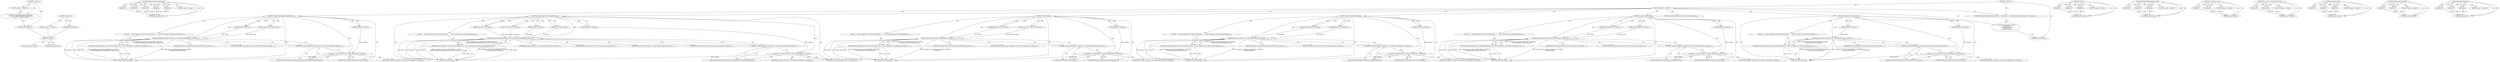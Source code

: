 digraph "RegisterProperties" {
vulnerable_6 [label=<(METHOD,&lt;global&gt;)<SUB>1</SUB>>];
vulnerable_7 [label=<(BLOCK,&lt;empty&gt;,&lt;empty&gt;)<SUB>1</SUB>>];
vulnerable_8 [label="<(UNKNOWN,InputMethodStatusConnection()
      : current_i...,InputMethodStatusConnection()
      : current_i...)<SUB>1</SUB>>"];
vulnerable_9 [label=<(METHOD_RETURN,ANY)<SUB>1</SUB>>];
vulnerable_14 [label=<(METHOD,&lt;global&gt;)<SUB>1</SUB>>];
vulnerable_15 [label=<(BLOCK,&lt;empty&gt;,&lt;empty&gt;)>];
vulnerable_16 [label=<(METHOD_RETURN,ANY)>];
fixed_129 [label=<(METHOD,&lt;global&gt;)<SUB>1</SUB>>];
fixed_130 [label=<(BLOCK,&lt;empty&gt;,&lt;empty&gt;)>];
fixed_131 [label=<(METHOD_RETURN,ANY)>];
fixed_156 [label=<(METHOD,IBusBusNameOwnerChanged)>];
fixed_157 [label=<(PARAM,p1)>];
fixed_158 [label=<(PARAM,p2)>];
fixed_159 [label=<(PARAM,p3)>];
fixed_160 [label=<(PARAM,p4)>];
fixed_161 [label=<(PARAM,p5)>];
fixed_162 [label=<(BLOCK,&lt;empty&gt;,&lt;empty&gt;)>];
fixed_163 [label=<(METHOD_RETURN,ANY)>];
fixed_6 [label=<(METHOD,&lt;global&gt;)<SUB>1</SUB>>];
fixed_7 [label=<(BLOCK,&lt;empty&gt;,&lt;empty&gt;)<SUB>1</SUB>>];
fixed_8 [label=<(UNKNOWN,InputMethodStatusConnection()
  // Functions th...,InputMethodStatusConnection()
  // Functions th...)<SUB>1</SUB>>];
fixed_9 [label=<(METHOD,IBusBusDisconnectedThunk)<SUB>14</SUB>>];
fixed_10 [label=<(PARAM,IBusBus* sender)<SUB>14</SUB>>];
fixed_11 [label=<(PARAM,gpointer userdata)<SUB>14</SUB>>];
fixed_12 [label=<(BLOCK,{
    return reinterpret_cast&lt;IBusControllerImp...,{
    return reinterpret_cast&lt;IBusControllerImp...)<SUB>14</SUB>>];
fixed_13 [label=<(RETURN,return reinterpret_cast&lt;IBusControllerImpl*&gt;(us...,return reinterpret_cast&lt;IBusControllerImpl*&gt;(us...)<SUB>15</SUB>>];
fixed_14 [label=<(IBusBusDisconnected,reinterpret_cast&lt;IBusControllerImpl*&gt;(userdata)...)<SUB>15</SUB>>];
fixed_15 [label=<(&lt;operator&gt;.indirectFieldAccess,reinterpret_cast&lt;IBusControllerImpl*&gt;(userdata)...)<SUB>15</SUB>>];
fixed_16 [label=<(&lt;operator&gt;.cast,reinterpret_cast&lt;IBusControllerImpl*&gt;(userdata))<SUB>15</SUB>>];
fixed_17 [label=<(UNKNOWN,IBusControllerImpl*,IBusControllerImpl*)<SUB>15</SUB>>];
fixed_18 [label=<(IDENTIFIER,userdata,reinterpret_cast&lt;IBusControllerImpl*&gt;(userdata))<SUB>15</SUB>>];
fixed_19 [label=<(FIELD_IDENTIFIER,IBusBusDisconnected,IBusBusDisconnected)<SUB>15</SUB>>];
fixed_20 [label=<(IDENTIFIER,sender,reinterpret_cast&lt;IBusControllerImpl*&gt;(userdata)...)<SUB>16</SUB>>];
fixed_21 [label=<(METHOD_RETURN,void)<SUB>14</SUB>>];
fixed_23 [label=<(METHOD,IBusBusGlobalEngineChangedThunk)<SUB>18</SUB>>];
fixed_24 [label=<(PARAM,IBusBus* sender)<SUB>18</SUB>>];
fixed_25 [label=<(PARAM,const gchar* engine_name)<SUB>19</SUB>>];
fixed_26 [label=<(PARAM,gpointer userdata)<SUB>20</SUB>>];
fixed_27 [label=<(BLOCK,{
    return reinterpret_cast&lt;IBusControllerImp...,{
    return reinterpret_cast&lt;IBusControllerImp...)<SUB>20</SUB>>];
fixed_28 [label=<(RETURN,return reinterpret_cast&lt;IBusControllerImpl*&gt;(us...,return reinterpret_cast&lt;IBusControllerImpl*&gt;(us...)<SUB>21</SUB>>];
fixed_29 [label=<(IBusBusGlobalEngineChanged,reinterpret_cast&lt;IBusControllerImpl*&gt;(userdata)...)<SUB>21</SUB>>];
fixed_30 [label=<(&lt;operator&gt;.indirectFieldAccess,reinterpret_cast&lt;IBusControllerImpl*&gt;(userdata)...)<SUB>21</SUB>>];
fixed_31 [label=<(&lt;operator&gt;.cast,reinterpret_cast&lt;IBusControllerImpl*&gt;(userdata))<SUB>21</SUB>>];
fixed_32 [label=<(UNKNOWN,IBusControllerImpl*,IBusControllerImpl*)<SUB>21</SUB>>];
fixed_33 [label=<(IDENTIFIER,userdata,reinterpret_cast&lt;IBusControllerImpl*&gt;(userdata))<SUB>21</SUB>>];
fixed_34 [label=<(FIELD_IDENTIFIER,IBusBusGlobalEngineChanged,IBusBusGlobalEngineChanged)<SUB>21</SUB>>];
fixed_35 [label=<(IDENTIFIER,sender,reinterpret_cast&lt;IBusControllerImpl*&gt;(userdata)...)<SUB>22</SUB>>];
fixed_36 [label=<(IDENTIFIER,engine_name,reinterpret_cast&lt;IBusControllerImpl*&gt;(userdata)...)<SUB>22</SUB>>];
fixed_37 [label=<(METHOD_RETURN,void)<SUB>18</SUB>>];
fixed_39 [label=<(METHOD,IBusBusNameOwnerChangedThunk)<SUB>24</SUB>>];
fixed_40 [label=<(PARAM,IBusBus* sender)<SUB>24</SUB>>];
fixed_41 [label=<(PARAM,const gchar* name)<SUB>25</SUB>>];
fixed_42 [label=<(PARAM,const gchar* old_name)<SUB>26</SUB>>];
fixed_43 [label=<(PARAM,const gchar* new_name)<SUB>27</SUB>>];
fixed_44 [label=<(PARAM,gpointer userdata)<SUB>28</SUB>>];
fixed_45 [label=<(BLOCK,{
    return reinterpret_cast&lt;IBusControllerImp...,{
    return reinterpret_cast&lt;IBusControllerImp...)<SUB>28</SUB>>];
fixed_46 [label=<(RETURN,return reinterpret_cast&lt;IBusControllerImpl*&gt;(us...,return reinterpret_cast&lt;IBusControllerImpl*&gt;(us...)<SUB>29</SUB>>];
fixed_47 [label=<(IBusBusNameOwnerChanged,reinterpret_cast&lt;IBusControllerImpl*&gt;(userdata)...)<SUB>29</SUB>>];
fixed_48 [label=<(&lt;operator&gt;.indirectFieldAccess,reinterpret_cast&lt;IBusControllerImpl*&gt;(userdata)...)<SUB>29</SUB>>];
fixed_49 [label=<(&lt;operator&gt;.cast,reinterpret_cast&lt;IBusControllerImpl*&gt;(userdata))<SUB>29</SUB>>];
fixed_50 [label=<(UNKNOWN,IBusControllerImpl*,IBusControllerImpl*)<SUB>29</SUB>>];
fixed_51 [label=<(IDENTIFIER,userdata,reinterpret_cast&lt;IBusControllerImpl*&gt;(userdata))<SUB>29</SUB>>];
fixed_52 [label=<(FIELD_IDENTIFIER,IBusBusNameOwnerChanged,IBusBusNameOwnerChanged)<SUB>29</SUB>>];
fixed_53 [label=<(IDENTIFIER,sender,reinterpret_cast&lt;IBusControllerImpl*&gt;(userdata)...)<SUB>30</SUB>>];
fixed_54 [label=<(IDENTIFIER,name,reinterpret_cast&lt;IBusControllerImpl*&gt;(userdata)...)<SUB>30</SUB>>];
fixed_55 [label=<(IDENTIFIER,old_name,reinterpret_cast&lt;IBusControllerImpl*&gt;(userdata)...)<SUB>30</SUB>>];
fixed_56 [label=<(IDENTIFIER,new_name,reinterpret_cast&lt;IBusControllerImpl*&gt;(userdata)...)<SUB>30</SUB>>];
fixed_57 [label=<(METHOD_RETURN,void)<SUB>24</SUB>>];
fixed_59 [label=<(METHOD,FocusInThunk)<SUB>32</SUB>>];
fixed_60 [label=<(PARAM,IBusPanelService* sender)<SUB>32</SUB>>];
fixed_61 [label=<(PARAM,const gchar* input_context_path)<SUB>33</SUB>>];
fixed_62 [label=<(PARAM,gpointer userdata)<SUB>34</SUB>>];
fixed_63 [label=<(BLOCK,{
    return reinterpret_cast&lt;IBusControllerImp...,{
    return reinterpret_cast&lt;IBusControllerImp...)<SUB>34</SUB>>];
fixed_64 [label=<(RETURN,return reinterpret_cast&lt;IBusControllerImpl*&gt;(us...,return reinterpret_cast&lt;IBusControllerImpl*&gt;(us...)<SUB>35</SUB>>];
fixed_65 [label=<(FocusIn,reinterpret_cast&lt;IBusControllerImpl*&gt;(userdata)...)<SUB>35</SUB>>];
fixed_66 [label=<(&lt;operator&gt;.indirectFieldAccess,reinterpret_cast&lt;IBusControllerImpl*&gt;(userdata)...)<SUB>35</SUB>>];
fixed_67 [label=<(&lt;operator&gt;.cast,reinterpret_cast&lt;IBusControllerImpl*&gt;(userdata))<SUB>35</SUB>>];
fixed_68 [label=<(UNKNOWN,IBusControllerImpl*,IBusControllerImpl*)<SUB>35</SUB>>];
fixed_69 [label=<(IDENTIFIER,userdata,reinterpret_cast&lt;IBusControllerImpl*&gt;(userdata))<SUB>35</SUB>>];
fixed_70 [label=<(FIELD_IDENTIFIER,FocusIn,FocusIn)<SUB>35</SUB>>];
fixed_71 [label=<(IDENTIFIER,sender,reinterpret_cast&lt;IBusControllerImpl*&gt;(userdata)...)<SUB>36</SUB>>];
fixed_72 [label=<(IDENTIFIER,input_context_path,reinterpret_cast&lt;IBusControllerImpl*&gt;(userdata)...)<SUB>36</SUB>>];
fixed_73 [label=<(METHOD_RETURN,void)<SUB>32</SUB>>];
fixed_75 [label=<(METHOD,RegisterPropertiesThunk)<SUB>38</SUB>>];
fixed_76 [label=<(PARAM,IBusPanelService* sender)<SUB>38</SUB>>];
fixed_77 [label=<(PARAM,IBusPropList* prop_list)<SUB>39</SUB>>];
fixed_78 [label=<(PARAM,gpointer userdata)<SUB>40</SUB>>];
fixed_79 [label=<(BLOCK,{
    return reinterpret_cast&lt;IBusControllerImp...,{
    return reinterpret_cast&lt;IBusControllerImp...)<SUB>40</SUB>>];
fixed_80 [label=<(RETURN,return reinterpret_cast&lt;IBusControllerImpl*&gt;(us...,return reinterpret_cast&lt;IBusControllerImpl*&gt;(us...)<SUB>41</SUB>>];
fixed_81 [label=<(RegisterProperties,reinterpret_cast&lt;IBusControllerImpl*&gt;(userdata)...)<SUB>41</SUB>>];
fixed_82 [label=<(&lt;operator&gt;.indirectFieldAccess,reinterpret_cast&lt;IBusControllerImpl*&gt;(userdata)...)<SUB>41</SUB>>];
fixed_83 [label=<(&lt;operator&gt;.cast,reinterpret_cast&lt;IBusControllerImpl*&gt;(userdata))<SUB>41</SUB>>];
fixed_84 [label=<(UNKNOWN,IBusControllerImpl*,IBusControllerImpl*)<SUB>41</SUB>>];
fixed_85 [label=<(IDENTIFIER,userdata,reinterpret_cast&lt;IBusControllerImpl*&gt;(userdata))<SUB>41</SUB>>];
fixed_86 [label=<(FIELD_IDENTIFIER,RegisterProperties,RegisterProperties)<SUB>41</SUB>>];
fixed_87 [label=<(IDENTIFIER,sender,reinterpret_cast&lt;IBusControllerImpl*&gt;(userdata)...)<SUB>42</SUB>>];
fixed_88 [label=<(IDENTIFIER,prop_list,reinterpret_cast&lt;IBusControllerImpl*&gt;(userdata)...)<SUB>42</SUB>>];
fixed_89 [label=<(METHOD_RETURN,void)<SUB>38</SUB>>];
fixed_91 [label=<(METHOD,UpdatePropertyThunk)<SUB>44</SUB>>];
fixed_92 [label=<(PARAM,IBusPanelService* sender)<SUB>44</SUB>>];
fixed_93 [label=<(PARAM,IBusProperty* ibus_prop)<SUB>45</SUB>>];
fixed_94 [label=<(PARAM,gpointer userdata)<SUB>46</SUB>>];
fixed_95 [label=<(BLOCK,{
    return reinterpret_cast&lt;IBusControllerImp...,{
    return reinterpret_cast&lt;IBusControllerImp...)<SUB>46</SUB>>];
fixed_96 [label=<(RETURN,return reinterpret_cast&lt;IBusControllerImpl*&gt;(us...,return reinterpret_cast&lt;IBusControllerImpl*&gt;(us...)<SUB>47</SUB>>];
fixed_97 [label=<(UpdateProperty,reinterpret_cast&lt;IBusControllerImpl*&gt;(userdata)...)<SUB>47</SUB>>];
fixed_98 [label=<(&lt;operator&gt;.indirectFieldAccess,reinterpret_cast&lt;IBusControllerImpl*&gt;(userdata)...)<SUB>47</SUB>>];
fixed_99 [label=<(&lt;operator&gt;.cast,reinterpret_cast&lt;IBusControllerImpl*&gt;(userdata))<SUB>47</SUB>>];
fixed_100 [label=<(UNKNOWN,IBusControllerImpl*,IBusControllerImpl*)<SUB>47</SUB>>];
fixed_101 [label=<(IDENTIFIER,userdata,reinterpret_cast&lt;IBusControllerImpl*&gt;(userdata))<SUB>47</SUB>>];
fixed_102 [label=<(FIELD_IDENTIFIER,UpdateProperty,UpdateProperty)<SUB>47</SUB>>];
fixed_103 [label=<(IDENTIFIER,sender,reinterpret_cast&lt;IBusControllerImpl*&gt;(userdata)...)<SUB>48</SUB>>];
fixed_104 [label=<(IDENTIFIER,ibus_prop,reinterpret_cast&lt;IBusControllerImpl*&gt;(userdata)...)<SUB>48</SUB>>];
fixed_105 [label=<(METHOD_RETURN,void)<SUB>44</SUB>>];
fixed_107 [label=<(TYPE_DECL,DefaultSingletonTraits&lt;IBusControllerImpl&gt;)<SUB>51</SUB>>];
fixed_108 [label="<(UNKNOWN,IBusControllerImpl()
      : ibus_(NULL),
     ...,IBusControllerImpl()
      : ibus_(NULL),
     ...)<SUB>52</SUB>>"];
fixed_109 [label=<(METHOD_RETURN,ANY)<SUB>1</SUB>>];
fixed_164 [label=<(METHOD,FocusIn)>];
fixed_165 [label=<(PARAM,p1)>];
fixed_166 [label=<(PARAM,p2)>];
fixed_167 [label=<(PARAM,p3)>];
fixed_168 [label=<(BLOCK,&lt;empty&gt;,&lt;empty&gt;)>];
fixed_169 [label=<(METHOD_RETURN,ANY)>];
fixed_150 [label=<(METHOD,IBusBusGlobalEngineChanged)>];
fixed_151 [label=<(PARAM,p1)>];
fixed_152 [label=<(PARAM,p2)>];
fixed_153 [label=<(PARAM,p3)>];
fixed_154 [label=<(BLOCK,&lt;empty&gt;,&lt;empty&gt;)>];
fixed_155 [label=<(METHOD_RETURN,ANY)>];
fixed_145 [label=<(METHOD,&lt;operator&gt;.cast)>];
fixed_146 [label=<(PARAM,p1)>];
fixed_147 [label=<(PARAM,p2)>];
fixed_148 [label=<(BLOCK,&lt;empty&gt;,&lt;empty&gt;)>];
fixed_149 [label=<(METHOD_RETURN,ANY)>];
fixed_140 [label=<(METHOD,&lt;operator&gt;.indirectFieldAccess)>];
fixed_141 [label=<(PARAM,p1)>];
fixed_142 [label=<(PARAM,p2)>];
fixed_143 [label=<(BLOCK,&lt;empty&gt;,&lt;empty&gt;)>];
fixed_144 [label=<(METHOD_RETURN,ANY)>];
fixed_176 [label=<(METHOD,UpdateProperty)>];
fixed_177 [label=<(PARAM,p1)>];
fixed_178 [label=<(PARAM,p2)>];
fixed_179 [label=<(PARAM,p3)>];
fixed_180 [label=<(BLOCK,&lt;empty&gt;,&lt;empty&gt;)>];
fixed_181 [label=<(METHOD_RETURN,ANY)>];
fixed_135 [label=<(METHOD,IBusBusDisconnected)>];
fixed_136 [label=<(PARAM,p1)>];
fixed_137 [label=<(PARAM,p2)>];
fixed_138 [label=<(BLOCK,&lt;empty&gt;,&lt;empty&gt;)>];
fixed_139 [label=<(METHOD_RETURN,ANY)>];
fixed_170 [label=<(METHOD,RegisterProperties)>];
fixed_171 [label=<(PARAM,p1)>];
fixed_172 [label=<(PARAM,p2)>];
fixed_173 [label=<(PARAM,p3)>];
fixed_174 [label=<(BLOCK,&lt;empty&gt;,&lt;empty&gt;)>];
fixed_175 [label=<(METHOD_RETURN,ANY)>];
vulnerable_6 -> vulnerable_7  [key=0, label="AST: "];
vulnerable_6 -> vulnerable_9  [key=0, label="AST: "];
vulnerable_6 -> vulnerable_8  [key=0, label="CFG: "];
vulnerable_7 -> vulnerable_8  [key=0, label="AST: "];
vulnerable_8 -> vulnerable_9  [key=0, label="CFG: "];
vulnerable_9 -> fixed_129  [key=0];
vulnerable_14 -> vulnerable_15  [key=0, label="AST: "];
vulnerable_14 -> vulnerable_16  [key=0, label="AST: "];
vulnerable_14 -> vulnerable_16  [key=1, label="CFG: "];
vulnerable_15 -> fixed_129  [key=0];
vulnerable_16 -> fixed_129  [key=0];
fixed_129 -> fixed_130  [key=0, label="AST: "];
fixed_129 -> fixed_131  [key=0, label="AST: "];
fixed_129 -> fixed_131  [key=1, label="CFG: "];
fixed_156 -> fixed_157  [key=0, label="AST: "];
fixed_156 -> fixed_157  [key=1, label="DDG: "];
fixed_156 -> fixed_162  [key=0, label="AST: "];
fixed_156 -> fixed_158  [key=0, label="AST: "];
fixed_156 -> fixed_158  [key=1, label="DDG: "];
fixed_156 -> fixed_163  [key=0, label="AST: "];
fixed_156 -> fixed_163  [key=1, label="CFG: "];
fixed_156 -> fixed_159  [key=0, label="AST: "];
fixed_156 -> fixed_159  [key=1, label="DDG: "];
fixed_156 -> fixed_160  [key=0, label="AST: "];
fixed_156 -> fixed_160  [key=1, label="DDG: "];
fixed_156 -> fixed_161  [key=0, label="AST: "];
fixed_156 -> fixed_161  [key=1, label="DDG: "];
fixed_157 -> fixed_163  [key=0, label="DDG: p1"];
fixed_158 -> fixed_163  [key=0, label="DDG: p2"];
fixed_159 -> fixed_163  [key=0, label="DDG: p3"];
fixed_160 -> fixed_163  [key=0, label="DDG: p4"];
fixed_161 -> fixed_163  [key=0, label="DDG: p5"];
fixed_6 -> fixed_7  [key=0, label="AST: "];
fixed_6 -> fixed_109  [key=0, label="AST: "];
fixed_6 -> fixed_8  [key=0, label="CFG: "];
fixed_7 -> fixed_8  [key=0, label="AST: "];
fixed_7 -> fixed_9  [key=0, label="AST: "];
fixed_7 -> fixed_23  [key=0, label="AST: "];
fixed_7 -> fixed_39  [key=0, label="AST: "];
fixed_7 -> fixed_59  [key=0, label="AST: "];
fixed_7 -> fixed_75  [key=0, label="AST: "];
fixed_7 -> fixed_91  [key=0, label="AST: "];
fixed_7 -> fixed_107  [key=0, label="AST: "];
fixed_7 -> fixed_108  [key=0, label="AST: "];
fixed_8 -> fixed_108  [key=0, label="CFG: "];
fixed_9 -> fixed_10  [key=0, label="AST: "];
fixed_9 -> fixed_10  [key=1, label="DDG: "];
fixed_9 -> fixed_11  [key=0, label="AST: "];
fixed_9 -> fixed_11  [key=1, label="DDG: "];
fixed_9 -> fixed_12  [key=0, label="AST: "];
fixed_9 -> fixed_21  [key=0, label="AST: "];
fixed_9 -> fixed_17  [key=0, label="CFG: "];
fixed_9 -> fixed_14  [key=0, label="DDG: "];
fixed_9 -> fixed_16  [key=0, label="DDG: "];
fixed_10 -> fixed_14  [key=0, label="DDG: sender"];
fixed_11 -> fixed_16  [key=0, label="DDG: userdata"];
fixed_12 -> fixed_13  [key=0, label="AST: "];
fixed_13 -> fixed_14  [key=0, label="AST: "];
fixed_13 -> fixed_21  [key=0, label="CFG: "];
fixed_13 -> fixed_21  [key=1, label="DDG: &lt;RET&gt;"];
fixed_14 -> fixed_15  [key=0, label="AST: "];
fixed_14 -> fixed_20  [key=0, label="AST: "];
fixed_14 -> fixed_13  [key=0, label="CFG: "];
fixed_14 -> fixed_13  [key=1, label="DDG: reinterpret_cast&lt;IBusControllerImpl*&gt;(userdata)
        -&gt;IBusBusDisconnected(sender)"];
fixed_14 -> fixed_21  [key=0, label="DDG: reinterpret_cast&lt;IBusControllerImpl*&gt;(userdata)
        -&gt;IBusBusDisconnected"];
fixed_14 -> fixed_21  [key=1, label="DDG: sender"];
fixed_14 -> fixed_21  [key=2, label="DDG: reinterpret_cast&lt;IBusControllerImpl*&gt;(userdata)
        -&gt;IBusBusDisconnected(sender)"];
fixed_15 -> fixed_16  [key=0, label="AST: "];
fixed_15 -> fixed_19  [key=0, label="AST: "];
fixed_15 -> fixed_14  [key=0, label="CFG: "];
fixed_16 -> fixed_17  [key=0, label="AST: "];
fixed_16 -> fixed_18  [key=0, label="AST: "];
fixed_16 -> fixed_19  [key=0, label="CFG: "];
fixed_16 -> fixed_21  [key=0, label="DDG: userdata"];
fixed_17 -> fixed_16  [key=0, label="CFG: "];
fixed_19 -> fixed_15  [key=0, label="CFG: "];
fixed_23 -> fixed_24  [key=0, label="AST: "];
fixed_23 -> fixed_24  [key=1, label="DDG: "];
fixed_23 -> fixed_25  [key=0, label="AST: "];
fixed_23 -> fixed_25  [key=1, label="DDG: "];
fixed_23 -> fixed_26  [key=0, label="AST: "];
fixed_23 -> fixed_26  [key=1, label="DDG: "];
fixed_23 -> fixed_27  [key=0, label="AST: "];
fixed_23 -> fixed_37  [key=0, label="AST: "];
fixed_23 -> fixed_32  [key=0, label="CFG: "];
fixed_23 -> fixed_29  [key=0, label="DDG: "];
fixed_23 -> fixed_31  [key=0, label="DDG: "];
fixed_24 -> fixed_29  [key=0, label="DDG: sender"];
fixed_25 -> fixed_29  [key=0, label="DDG: engine_name"];
fixed_26 -> fixed_31  [key=0, label="DDG: userdata"];
fixed_27 -> fixed_28  [key=0, label="AST: "];
fixed_28 -> fixed_29  [key=0, label="AST: "];
fixed_28 -> fixed_37  [key=0, label="CFG: "];
fixed_28 -> fixed_37  [key=1, label="DDG: &lt;RET&gt;"];
fixed_29 -> fixed_30  [key=0, label="AST: "];
fixed_29 -> fixed_35  [key=0, label="AST: "];
fixed_29 -> fixed_36  [key=0, label="AST: "];
fixed_29 -> fixed_28  [key=0, label="CFG: "];
fixed_29 -> fixed_28  [key=1, label="DDG: reinterpret_cast&lt;IBusControllerImpl*&gt;(userdata)
        -&gt;IBusBusGlobalEngineChanged(sender, engine_name)"];
fixed_29 -> fixed_37  [key=0, label="DDG: reinterpret_cast&lt;IBusControllerImpl*&gt;(userdata)
        -&gt;IBusBusGlobalEngineChanged"];
fixed_29 -> fixed_37  [key=1, label="DDG: sender"];
fixed_29 -> fixed_37  [key=2, label="DDG: engine_name"];
fixed_29 -> fixed_37  [key=3, label="DDG: reinterpret_cast&lt;IBusControllerImpl*&gt;(userdata)
        -&gt;IBusBusGlobalEngineChanged(sender, engine_name)"];
fixed_30 -> fixed_31  [key=0, label="AST: "];
fixed_30 -> fixed_34  [key=0, label="AST: "];
fixed_30 -> fixed_29  [key=0, label="CFG: "];
fixed_31 -> fixed_32  [key=0, label="AST: "];
fixed_31 -> fixed_33  [key=0, label="AST: "];
fixed_31 -> fixed_34  [key=0, label="CFG: "];
fixed_31 -> fixed_37  [key=0, label="DDG: userdata"];
fixed_32 -> fixed_31  [key=0, label="CFG: "];
fixed_34 -> fixed_30  [key=0, label="CFG: "];
fixed_39 -> fixed_40  [key=0, label="AST: "];
fixed_39 -> fixed_40  [key=1, label="DDG: "];
fixed_39 -> fixed_41  [key=0, label="AST: "];
fixed_39 -> fixed_41  [key=1, label="DDG: "];
fixed_39 -> fixed_42  [key=0, label="AST: "];
fixed_39 -> fixed_42  [key=1, label="DDG: "];
fixed_39 -> fixed_43  [key=0, label="AST: "];
fixed_39 -> fixed_43  [key=1, label="DDG: "];
fixed_39 -> fixed_44  [key=0, label="AST: "];
fixed_39 -> fixed_44  [key=1, label="DDG: "];
fixed_39 -> fixed_45  [key=0, label="AST: "];
fixed_39 -> fixed_57  [key=0, label="AST: "];
fixed_39 -> fixed_50  [key=0, label="CFG: "];
fixed_39 -> fixed_47  [key=0, label="DDG: "];
fixed_39 -> fixed_49  [key=0, label="DDG: "];
fixed_40 -> fixed_47  [key=0, label="DDG: sender"];
fixed_41 -> fixed_47  [key=0, label="DDG: name"];
fixed_42 -> fixed_47  [key=0, label="DDG: old_name"];
fixed_43 -> fixed_47  [key=0, label="DDG: new_name"];
fixed_44 -> fixed_49  [key=0, label="DDG: userdata"];
fixed_45 -> fixed_46  [key=0, label="AST: "];
fixed_46 -> fixed_47  [key=0, label="AST: "];
fixed_46 -> fixed_57  [key=0, label="CFG: "];
fixed_46 -> fixed_57  [key=1, label="DDG: &lt;RET&gt;"];
fixed_47 -> fixed_48  [key=0, label="AST: "];
fixed_47 -> fixed_53  [key=0, label="AST: "];
fixed_47 -> fixed_54  [key=0, label="AST: "];
fixed_47 -> fixed_55  [key=0, label="AST: "];
fixed_47 -> fixed_56  [key=0, label="AST: "];
fixed_47 -> fixed_46  [key=0, label="CFG: "];
fixed_47 -> fixed_46  [key=1, label="DDG: reinterpret_cast&lt;IBusControllerImpl*&gt;(userdata)
        -&gt;IBusBusNameOwnerChanged(sender, name, old_name, new_name)"];
fixed_47 -> fixed_57  [key=0, label="DDG: reinterpret_cast&lt;IBusControllerImpl*&gt;(userdata)
        -&gt;IBusBusNameOwnerChanged"];
fixed_47 -> fixed_57  [key=1, label="DDG: sender"];
fixed_47 -> fixed_57  [key=2, label="DDG: name"];
fixed_47 -> fixed_57  [key=3, label="DDG: old_name"];
fixed_47 -> fixed_57  [key=4, label="DDG: new_name"];
fixed_47 -> fixed_57  [key=5, label="DDG: reinterpret_cast&lt;IBusControllerImpl*&gt;(userdata)
        -&gt;IBusBusNameOwnerChanged(sender, name, old_name, new_name)"];
fixed_48 -> fixed_49  [key=0, label="AST: "];
fixed_48 -> fixed_52  [key=0, label="AST: "];
fixed_48 -> fixed_47  [key=0, label="CFG: "];
fixed_49 -> fixed_50  [key=0, label="AST: "];
fixed_49 -> fixed_51  [key=0, label="AST: "];
fixed_49 -> fixed_52  [key=0, label="CFG: "];
fixed_49 -> fixed_57  [key=0, label="DDG: userdata"];
fixed_50 -> fixed_49  [key=0, label="CFG: "];
fixed_52 -> fixed_48  [key=0, label="CFG: "];
fixed_59 -> fixed_60  [key=0, label="AST: "];
fixed_59 -> fixed_60  [key=1, label="DDG: "];
fixed_59 -> fixed_61  [key=0, label="AST: "];
fixed_59 -> fixed_61  [key=1, label="DDG: "];
fixed_59 -> fixed_62  [key=0, label="AST: "];
fixed_59 -> fixed_62  [key=1, label="DDG: "];
fixed_59 -> fixed_63  [key=0, label="AST: "];
fixed_59 -> fixed_73  [key=0, label="AST: "];
fixed_59 -> fixed_68  [key=0, label="CFG: "];
fixed_59 -> fixed_65  [key=0, label="DDG: "];
fixed_59 -> fixed_67  [key=0, label="DDG: "];
fixed_60 -> fixed_65  [key=0, label="DDG: sender"];
fixed_61 -> fixed_65  [key=0, label="DDG: input_context_path"];
fixed_62 -> fixed_67  [key=0, label="DDG: userdata"];
fixed_63 -> fixed_64  [key=0, label="AST: "];
fixed_64 -> fixed_65  [key=0, label="AST: "];
fixed_64 -> fixed_73  [key=0, label="CFG: "];
fixed_64 -> fixed_73  [key=1, label="DDG: &lt;RET&gt;"];
fixed_65 -> fixed_66  [key=0, label="AST: "];
fixed_65 -> fixed_71  [key=0, label="AST: "];
fixed_65 -> fixed_72  [key=0, label="AST: "];
fixed_65 -> fixed_64  [key=0, label="CFG: "];
fixed_65 -> fixed_64  [key=1, label="DDG: reinterpret_cast&lt;IBusControllerImpl*&gt;(userdata)
        -&gt;FocusIn(sender, input_context_path)"];
fixed_65 -> fixed_73  [key=0, label="DDG: reinterpret_cast&lt;IBusControllerImpl*&gt;(userdata)
        -&gt;FocusIn"];
fixed_65 -> fixed_73  [key=1, label="DDG: sender"];
fixed_65 -> fixed_73  [key=2, label="DDG: input_context_path"];
fixed_65 -> fixed_73  [key=3, label="DDG: reinterpret_cast&lt;IBusControllerImpl*&gt;(userdata)
        -&gt;FocusIn(sender, input_context_path)"];
fixed_66 -> fixed_67  [key=0, label="AST: "];
fixed_66 -> fixed_70  [key=0, label="AST: "];
fixed_66 -> fixed_65  [key=0, label="CFG: "];
fixed_67 -> fixed_68  [key=0, label="AST: "];
fixed_67 -> fixed_69  [key=0, label="AST: "];
fixed_67 -> fixed_70  [key=0, label="CFG: "];
fixed_67 -> fixed_73  [key=0, label="DDG: userdata"];
fixed_68 -> fixed_67  [key=0, label="CFG: "];
fixed_70 -> fixed_66  [key=0, label="CFG: "];
fixed_75 -> fixed_76  [key=0, label="AST: "];
fixed_75 -> fixed_76  [key=1, label="DDG: "];
fixed_75 -> fixed_77  [key=0, label="AST: "];
fixed_75 -> fixed_77  [key=1, label="DDG: "];
fixed_75 -> fixed_78  [key=0, label="AST: "];
fixed_75 -> fixed_78  [key=1, label="DDG: "];
fixed_75 -> fixed_79  [key=0, label="AST: "];
fixed_75 -> fixed_89  [key=0, label="AST: "];
fixed_75 -> fixed_84  [key=0, label="CFG: "];
fixed_75 -> fixed_81  [key=0, label="DDG: "];
fixed_75 -> fixed_83  [key=0, label="DDG: "];
fixed_76 -> fixed_81  [key=0, label="DDG: sender"];
fixed_77 -> fixed_81  [key=0, label="DDG: prop_list"];
fixed_78 -> fixed_83  [key=0, label="DDG: userdata"];
fixed_79 -> fixed_80  [key=0, label="AST: "];
fixed_80 -> fixed_81  [key=0, label="AST: "];
fixed_80 -> fixed_89  [key=0, label="CFG: "];
fixed_80 -> fixed_89  [key=1, label="DDG: &lt;RET&gt;"];
fixed_81 -> fixed_82  [key=0, label="AST: "];
fixed_81 -> fixed_87  [key=0, label="AST: "];
fixed_81 -> fixed_88  [key=0, label="AST: "];
fixed_81 -> fixed_80  [key=0, label="CFG: "];
fixed_81 -> fixed_80  [key=1, label="DDG: reinterpret_cast&lt;IBusControllerImpl*&gt;(userdata)
        -&gt;RegisterProperties(sender, prop_list)"];
fixed_81 -> fixed_89  [key=0, label="DDG: reinterpret_cast&lt;IBusControllerImpl*&gt;(userdata)
        -&gt;RegisterProperties"];
fixed_81 -> fixed_89  [key=1, label="DDG: sender"];
fixed_81 -> fixed_89  [key=2, label="DDG: prop_list"];
fixed_81 -> fixed_89  [key=3, label="DDG: reinterpret_cast&lt;IBusControllerImpl*&gt;(userdata)
        -&gt;RegisterProperties(sender, prop_list)"];
fixed_82 -> fixed_83  [key=0, label="AST: "];
fixed_82 -> fixed_86  [key=0, label="AST: "];
fixed_82 -> fixed_81  [key=0, label="CFG: "];
fixed_83 -> fixed_84  [key=0, label="AST: "];
fixed_83 -> fixed_85  [key=0, label="AST: "];
fixed_83 -> fixed_86  [key=0, label="CFG: "];
fixed_83 -> fixed_89  [key=0, label="DDG: userdata"];
fixed_84 -> fixed_83  [key=0, label="CFG: "];
fixed_86 -> fixed_82  [key=0, label="CFG: "];
fixed_91 -> fixed_92  [key=0, label="AST: "];
fixed_91 -> fixed_92  [key=1, label="DDG: "];
fixed_91 -> fixed_93  [key=0, label="AST: "];
fixed_91 -> fixed_93  [key=1, label="DDG: "];
fixed_91 -> fixed_94  [key=0, label="AST: "];
fixed_91 -> fixed_94  [key=1, label="DDG: "];
fixed_91 -> fixed_95  [key=0, label="AST: "];
fixed_91 -> fixed_105  [key=0, label="AST: "];
fixed_91 -> fixed_100  [key=0, label="CFG: "];
fixed_91 -> fixed_97  [key=0, label="DDG: "];
fixed_91 -> fixed_99  [key=0, label="DDG: "];
fixed_92 -> fixed_97  [key=0, label="DDG: sender"];
fixed_93 -> fixed_97  [key=0, label="DDG: ibus_prop"];
fixed_94 -> fixed_99  [key=0, label="DDG: userdata"];
fixed_95 -> fixed_96  [key=0, label="AST: "];
fixed_96 -> fixed_97  [key=0, label="AST: "];
fixed_96 -> fixed_105  [key=0, label="CFG: "];
fixed_96 -> fixed_105  [key=1, label="DDG: &lt;RET&gt;"];
fixed_97 -> fixed_98  [key=0, label="AST: "];
fixed_97 -> fixed_103  [key=0, label="AST: "];
fixed_97 -> fixed_104  [key=0, label="AST: "];
fixed_97 -> fixed_96  [key=0, label="CFG: "];
fixed_97 -> fixed_96  [key=1, label="DDG: reinterpret_cast&lt;IBusControllerImpl*&gt;(userdata)
        -&gt;UpdateProperty(sender, ibus_prop)"];
fixed_97 -> fixed_105  [key=0, label="DDG: reinterpret_cast&lt;IBusControllerImpl*&gt;(userdata)
        -&gt;UpdateProperty"];
fixed_97 -> fixed_105  [key=1, label="DDG: sender"];
fixed_97 -> fixed_105  [key=2, label="DDG: ibus_prop"];
fixed_97 -> fixed_105  [key=3, label="DDG: reinterpret_cast&lt;IBusControllerImpl*&gt;(userdata)
        -&gt;UpdateProperty(sender, ibus_prop)"];
fixed_98 -> fixed_99  [key=0, label="AST: "];
fixed_98 -> fixed_102  [key=0, label="AST: "];
fixed_98 -> fixed_97  [key=0, label="CFG: "];
fixed_99 -> fixed_100  [key=0, label="AST: "];
fixed_99 -> fixed_101  [key=0, label="AST: "];
fixed_99 -> fixed_102  [key=0, label="CFG: "];
fixed_99 -> fixed_105  [key=0, label="DDG: userdata"];
fixed_100 -> fixed_99  [key=0, label="CFG: "];
fixed_102 -> fixed_98  [key=0, label="CFG: "];
fixed_108 -> fixed_109  [key=0, label="CFG: "];
fixed_164 -> fixed_165  [key=0, label="AST: "];
fixed_164 -> fixed_165  [key=1, label="DDG: "];
fixed_164 -> fixed_168  [key=0, label="AST: "];
fixed_164 -> fixed_166  [key=0, label="AST: "];
fixed_164 -> fixed_166  [key=1, label="DDG: "];
fixed_164 -> fixed_169  [key=0, label="AST: "];
fixed_164 -> fixed_169  [key=1, label="CFG: "];
fixed_164 -> fixed_167  [key=0, label="AST: "];
fixed_164 -> fixed_167  [key=1, label="DDG: "];
fixed_165 -> fixed_169  [key=0, label="DDG: p1"];
fixed_166 -> fixed_169  [key=0, label="DDG: p2"];
fixed_167 -> fixed_169  [key=0, label="DDG: p3"];
fixed_150 -> fixed_151  [key=0, label="AST: "];
fixed_150 -> fixed_151  [key=1, label="DDG: "];
fixed_150 -> fixed_154  [key=0, label="AST: "];
fixed_150 -> fixed_152  [key=0, label="AST: "];
fixed_150 -> fixed_152  [key=1, label="DDG: "];
fixed_150 -> fixed_155  [key=0, label="AST: "];
fixed_150 -> fixed_155  [key=1, label="CFG: "];
fixed_150 -> fixed_153  [key=0, label="AST: "];
fixed_150 -> fixed_153  [key=1, label="DDG: "];
fixed_151 -> fixed_155  [key=0, label="DDG: p1"];
fixed_152 -> fixed_155  [key=0, label="DDG: p2"];
fixed_153 -> fixed_155  [key=0, label="DDG: p3"];
fixed_145 -> fixed_146  [key=0, label="AST: "];
fixed_145 -> fixed_146  [key=1, label="DDG: "];
fixed_145 -> fixed_148  [key=0, label="AST: "];
fixed_145 -> fixed_147  [key=0, label="AST: "];
fixed_145 -> fixed_147  [key=1, label="DDG: "];
fixed_145 -> fixed_149  [key=0, label="AST: "];
fixed_145 -> fixed_149  [key=1, label="CFG: "];
fixed_146 -> fixed_149  [key=0, label="DDG: p1"];
fixed_147 -> fixed_149  [key=0, label="DDG: p2"];
fixed_140 -> fixed_141  [key=0, label="AST: "];
fixed_140 -> fixed_141  [key=1, label="DDG: "];
fixed_140 -> fixed_143  [key=0, label="AST: "];
fixed_140 -> fixed_142  [key=0, label="AST: "];
fixed_140 -> fixed_142  [key=1, label="DDG: "];
fixed_140 -> fixed_144  [key=0, label="AST: "];
fixed_140 -> fixed_144  [key=1, label="CFG: "];
fixed_141 -> fixed_144  [key=0, label="DDG: p1"];
fixed_142 -> fixed_144  [key=0, label="DDG: p2"];
fixed_176 -> fixed_177  [key=0, label="AST: "];
fixed_176 -> fixed_177  [key=1, label="DDG: "];
fixed_176 -> fixed_180  [key=0, label="AST: "];
fixed_176 -> fixed_178  [key=0, label="AST: "];
fixed_176 -> fixed_178  [key=1, label="DDG: "];
fixed_176 -> fixed_181  [key=0, label="AST: "];
fixed_176 -> fixed_181  [key=1, label="CFG: "];
fixed_176 -> fixed_179  [key=0, label="AST: "];
fixed_176 -> fixed_179  [key=1, label="DDG: "];
fixed_177 -> fixed_181  [key=0, label="DDG: p1"];
fixed_178 -> fixed_181  [key=0, label="DDG: p2"];
fixed_179 -> fixed_181  [key=0, label="DDG: p3"];
fixed_135 -> fixed_136  [key=0, label="AST: "];
fixed_135 -> fixed_136  [key=1, label="DDG: "];
fixed_135 -> fixed_138  [key=0, label="AST: "];
fixed_135 -> fixed_137  [key=0, label="AST: "];
fixed_135 -> fixed_137  [key=1, label="DDG: "];
fixed_135 -> fixed_139  [key=0, label="AST: "];
fixed_135 -> fixed_139  [key=1, label="CFG: "];
fixed_136 -> fixed_139  [key=0, label="DDG: p1"];
fixed_137 -> fixed_139  [key=0, label="DDG: p2"];
fixed_170 -> fixed_171  [key=0, label="AST: "];
fixed_170 -> fixed_171  [key=1, label="DDG: "];
fixed_170 -> fixed_174  [key=0, label="AST: "];
fixed_170 -> fixed_172  [key=0, label="AST: "];
fixed_170 -> fixed_172  [key=1, label="DDG: "];
fixed_170 -> fixed_175  [key=0, label="AST: "];
fixed_170 -> fixed_175  [key=1, label="CFG: "];
fixed_170 -> fixed_173  [key=0, label="AST: "];
fixed_170 -> fixed_173  [key=1, label="DDG: "];
fixed_171 -> fixed_175  [key=0, label="DDG: p1"];
fixed_172 -> fixed_175  [key=0, label="DDG: p2"];
fixed_173 -> fixed_175  [key=0, label="DDG: p3"];
}

